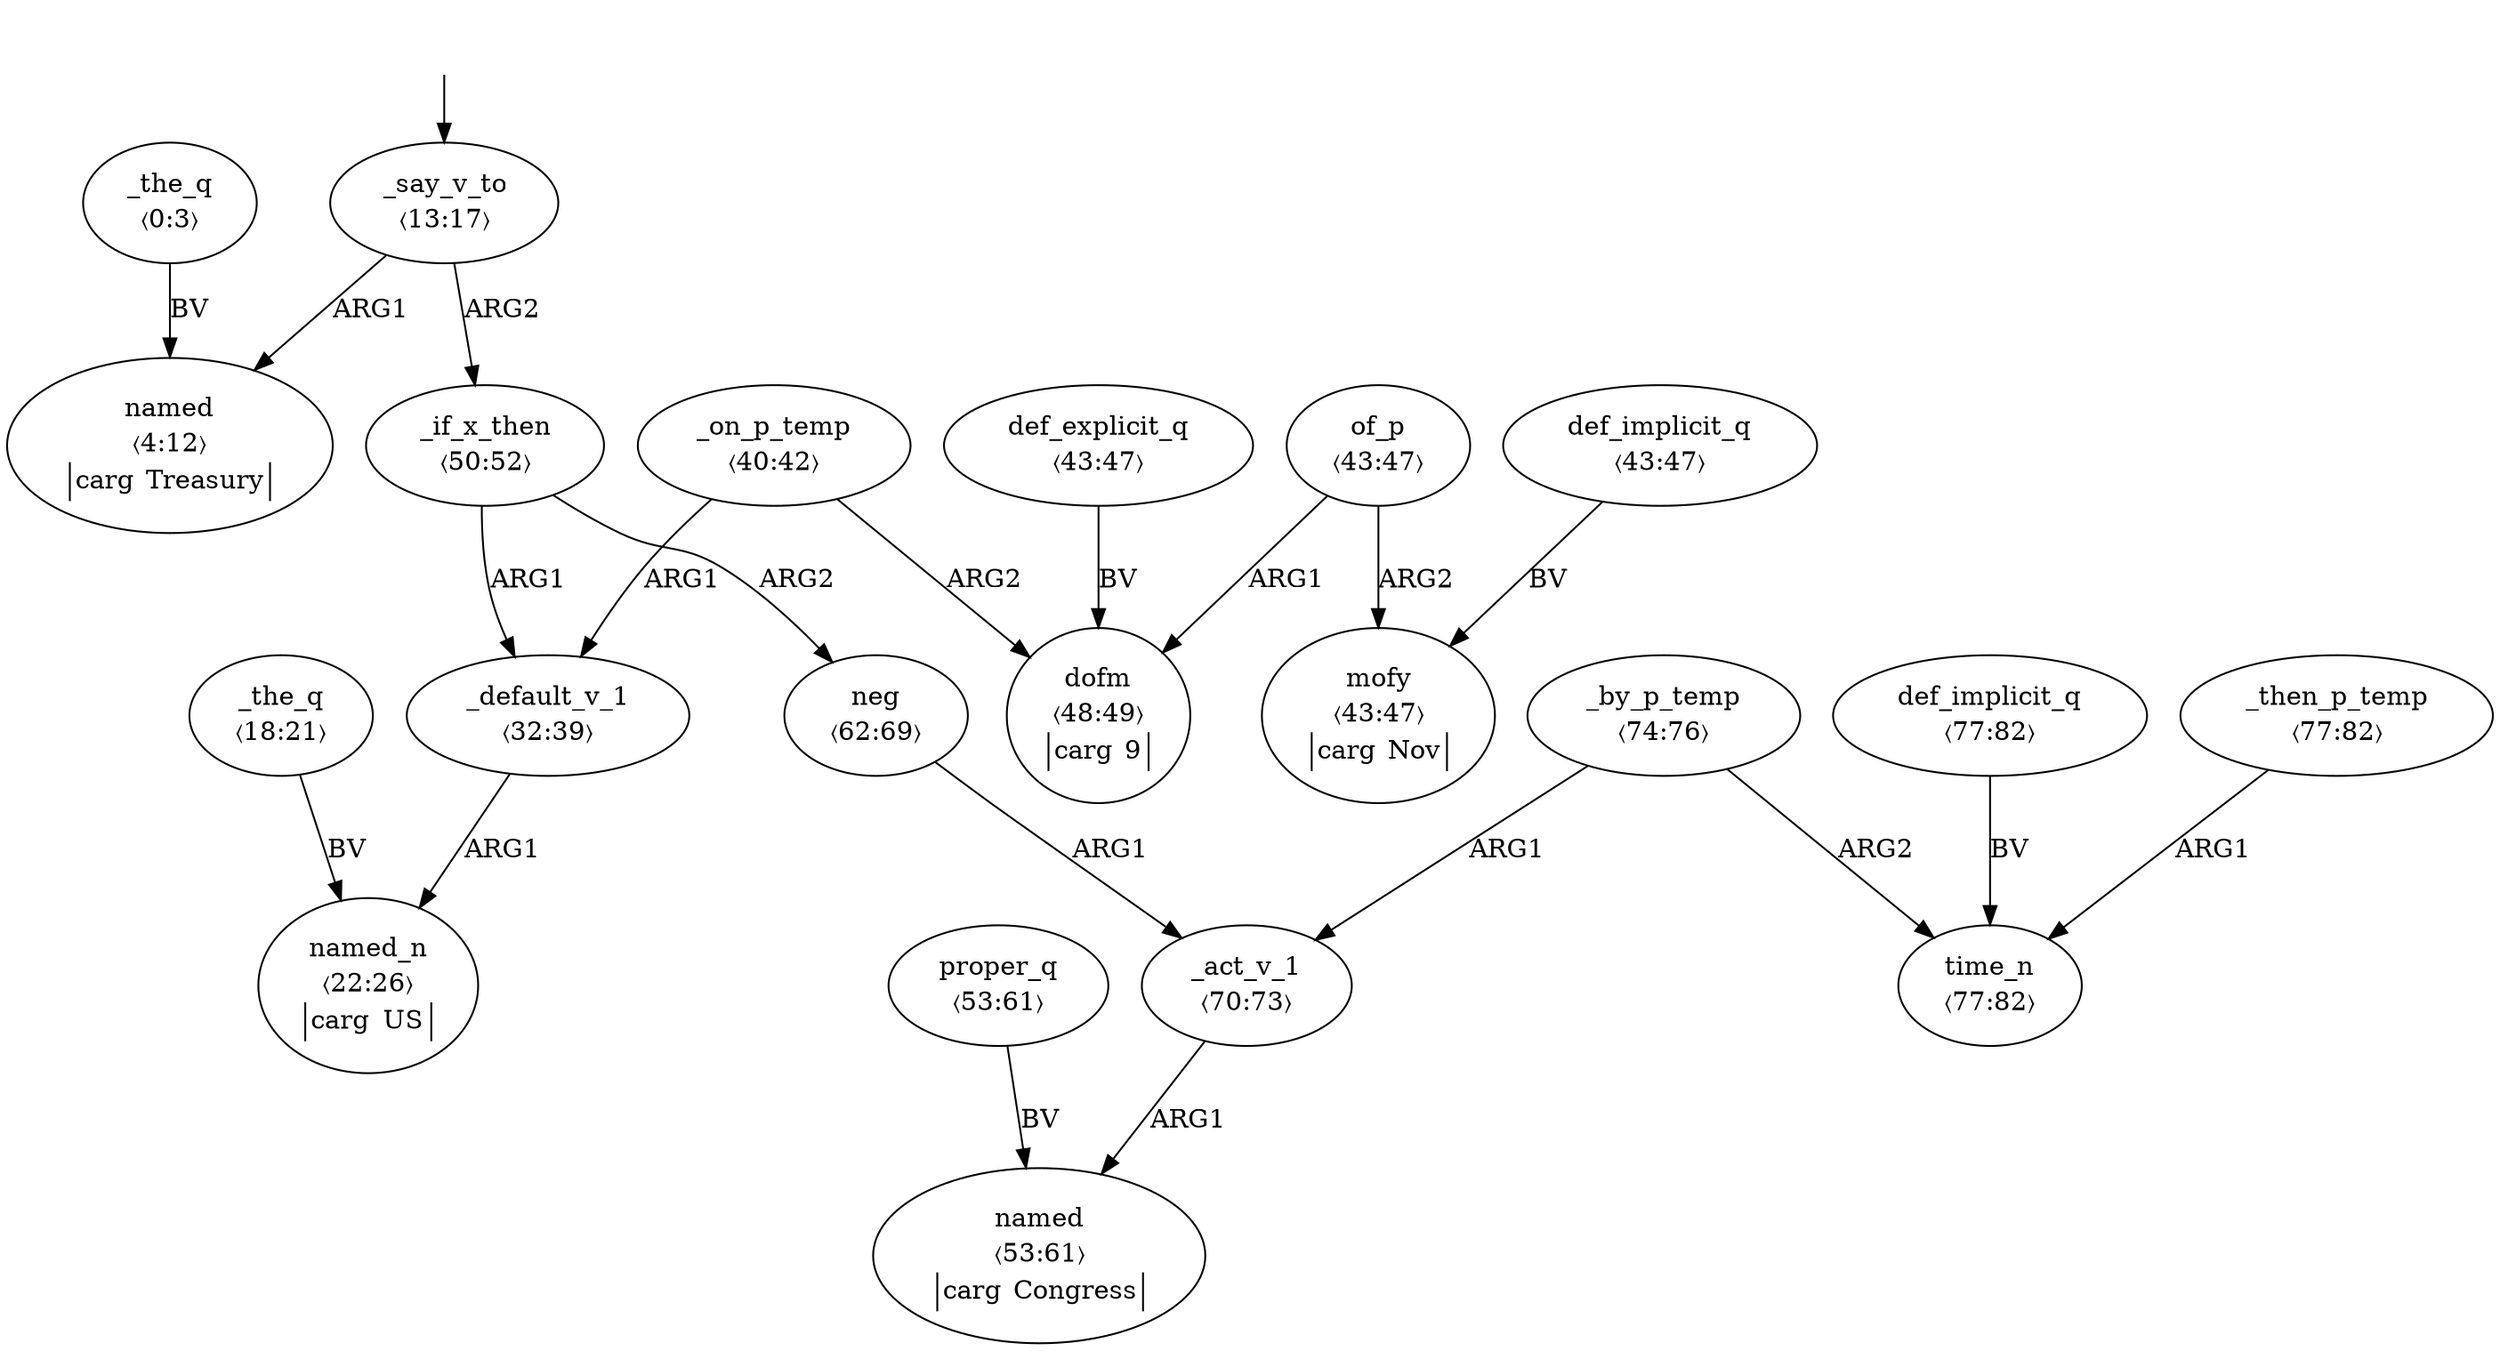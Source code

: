 digraph "20008006" {
  top [ style=invis ];
  top -> 2;
  0 [ label=<<table align="center" border="0" cellspacing="0"><tr><td colspan="2">_the_q</td></tr><tr><td colspan="2">〈0:3〉</td></tr></table>> ];
  1 [ label=<<table align="center" border="0" cellspacing="0"><tr><td colspan="2">named</td></tr><tr><td colspan="2">〈4:12〉</td></tr><tr><td sides="l" border="1" align="left">carg</td><td sides="r" border="1" align="left">Treasury</td></tr></table>> ];
  2 [ label=<<table align="center" border="0" cellspacing="0"><tr><td colspan="2">_say_v_to</td></tr><tr><td colspan="2">〈13:17〉</td></tr></table>> ];
  3 [ label=<<table align="center" border="0" cellspacing="0"><tr><td colspan="2">_the_q</td></tr><tr><td colspan="2">〈18:21〉</td></tr></table>> ];
  4 [ label=<<table align="center" border="0" cellspacing="0"><tr><td colspan="2">named_n</td></tr><tr><td colspan="2">〈22:26〉</td></tr><tr><td sides="l" border="1" align="left">carg</td><td sides="r" border="1" align="left">US</td></tr></table>> ];
  5 [ label=<<table align="center" border="0" cellspacing="0"><tr><td colspan="2">_default_v_1</td></tr><tr><td colspan="2">〈32:39〉</td></tr></table>> ];
  6 [ label=<<table align="center" border="0" cellspacing="0"><tr><td colspan="2">_on_p_temp</td></tr><tr><td colspan="2">〈40:42〉</td></tr></table>> ];
  7 [ label=<<table align="center" border="0" cellspacing="0"><tr><td colspan="2">mofy</td></tr><tr><td colspan="2">〈43:47〉</td></tr><tr><td sides="l" border="1" align="left">carg</td><td sides="r" border="1" align="left">Nov</td></tr></table>> ];
  8 [ label=<<table align="center" border="0" cellspacing="0"><tr><td colspan="2">def_explicit_q</td></tr><tr><td colspan="2">〈43:47〉</td></tr></table>> ];
  9 [ label=<<table align="center" border="0" cellspacing="0"><tr><td colspan="2">of_p</td></tr><tr><td colspan="2">〈43:47〉</td></tr></table>> ];
  10 [ label=<<table align="center" border="0" cellspacing="0"><tr><td colspan="2">def_implicit_q</td></tr><tr><td colspan="2">〈43:47〉</td></tr></table>> ];
  11 [ label=<<table align="center" border="0" cellspacing="0"><tr><td colspan="2">dofm</td></tr><tr><td colspan="2">〈48:49〉</td></tr><tr><td sides="l" border="1" align="left">carg</td><td sides="r" border="1" align="left">9</td></tr></table>> ];
  12 [ label=<<table align="center" border="0" cellspacing="0"><tr><td colspan="2">_if_x_then</td></tr><tr><td colspan="2">〈50:52〉</td></tr></table>> ];
  13 [ label=<<table align="center" border="0" cellspacing="0"><tr><td colspan="2">proper_q</td></tr><tr><td colspan="2">〈53:61〉</td></tr></table>> ];
  14 [ label=<<table align="center" border="0" cellspacing="0"><tr><td colspan="2">named</td></tr><tr><td colspan="2">〈53:61〉</td></tr><tr><td sides="l" border="1" align="left">carg</td><td sides="r" border="1" align="left">Congress</td></tr></table>> ];
  15 [ label=<<table align="center" border="0" cellspacing="0"><tr><td colspan="2">neg</td></tr><tr><td colspan="2">〈62:69〉</td></tr></table>> ];
  16 [ label=<<table align="center" border="0" cellspacing="0"><tr><td colspan="2">_act_v_1</td></tr><tr><td colspan="2">〈70:73〉</td></tr></table>> ];
  17 [ label=<<table align="center" border="0" cellspacing="0"><tr><td colspan="2">_by_p_temp</td></tr><tr><td colspan="2">〈74:76〉</td></tr></table>> ];
  18 [ label=<<table align="center" border="0" cellspacing="0"><tr><td colspan="2">time_n</td></tr><tr><td colspan="2">〈77:82〉</td></tr></table>> ];
  19 [ label=<<table align="center" border="0" cellspacing="0"><tr><td colspan="2">def_implicit_q</td></tr><tr><td colspan="2">〈77:82〉</td></tr></table>> ];
  20 [ label=<<table align="center" border="0" cellspacing="0"><tr><td colspan="2">_then_p_temp</td></tr><tr><td colspan="2">〈77:82〉</td></tr></table>> ];
  16 -> 14 [ label="ARG1" ];
  9 -> 7 [ label="ARG2" ];
  12 -> 5 [ label="ARG1" ];
  3 -> 4 [ label="BV" ];
  2 -> 12 [ label="ARG2" ];
  6 -> 11 [ label="ARG2" ];
  6 -> 5 [ label="ARG1" ];
  8 -> 11 [ label="BV" ];
  9 -> 11 [ label="ARG1" ];
  15 -> 16 [ label="ARG1" ];
  12 -> 15 [ label="ARG2" ];
  13 -> 14 [ label="BV" ];
  2 -> 1 [ label="ARG1" ];
  17 -> 16 [ label="ARG1" ];
  19 -> 18 [ label="BV" ];
  17 -> 18 [ label="ARG2" ];
  10 -> 7 [ label="BV" ];
  0 -> 1 [ label="BV" ];
  5 -> 4 [ label="ARG1" ];
  20 -> 18 [ label="ARG1" ];
}

